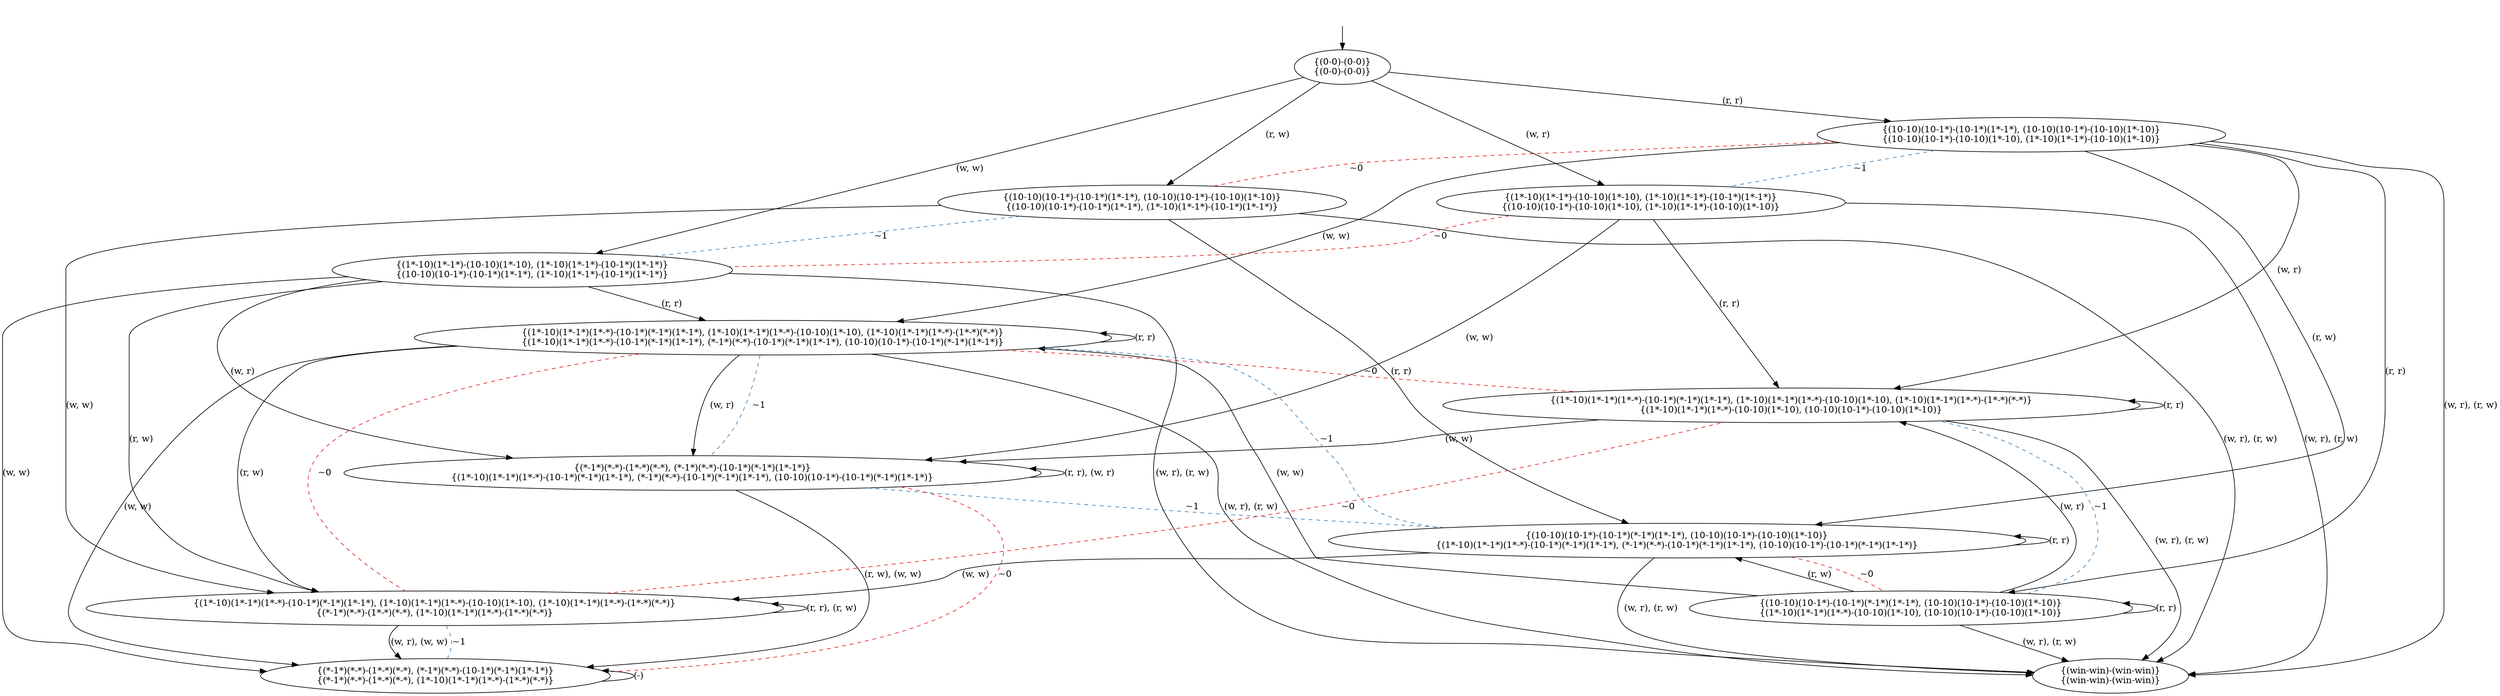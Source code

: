digraph  {
concentrate=False;
nodesep=0.5;
ranksep=0.5;
splines=True;
4628810216 [label="{(0-0)-(0-0)}\n{(0-0)-(0-0)}"];
4628810272 [label="{(10-10)(10-1*)-(10-1*)(1*-1*), (10-10)(10-1*)-(10-10)(1*-10)}\n{(10-10)(10-1*)-(10-10)(1*-10), (1*-10)(1*-1*)-(10-10)(1*-10)}"];
4628810440 [label="{(1*-10)(1*-1*)-(10-10)(1*-10), (1*-10)(1*-1*)-(10-1*)(1*-1*)}\n{(10-10)(10-1*)-(10-10)(1*-10), (1*-10)(1*-1*)-(10-10)(1*-10)}"];
4628810552 [label="{(10-10)(10-1*)-(10-1*)(1*-1*), (10-10)(10-1*)-(10-10)(1*-10)}\n{(10-10)(10-1*)-(10-1*)(1*-1*), (1*-10)(1*-1*)-(10-1*)(1*-1*)}"];
4628810720 [label="{(1*-10)(1*-1*)-(10-10)(1*-10), (1*-10)(1*-1*)-(10-1*)(1*-1*)}\n{(10-10)(10-1*)-(10-1*)(1*-1*), (1*-10)(1*-1*)-(10-1*)(1*-1*)}"];
4628810832 [label="{(10-10)(10-1*)-(10-1*)(*-1*)(1*-1*), (10-10)(10-1*)-(10-10)(1*-10)}\n{(1*-10)(1*-1*)(1*-*)-(10-10)(1*-10), (10-10)(10-1*)-(10-10)(1*-10)}"];
4628810944 [label="{(win-win)-(win-win)}\n{(win-win)-(win-win)}"];
4628811112 [label="{(1*-10)(1*-1*)(1*-*)-(10-1*)(*-1*)(1*-1*), (1*-10)(1*-1*)(1*-*)-(10-10)(1*-10), (1*-10)(1*-1*)(1*-*)-(1*-*)(*-*)}\n{(1*-10)(1*-1*)(1*-*)-(10-10)(1*-10), (10-10)(10-1*)-(10-10)(1*-10)}"];
4628811224 [label="{(10-10)(10-1*)-(10-1*)(*-1*)(1*-1*), (10-10)(10-1*)-(10-10)(1*-10)}\n{(1*-10)(1*-1*)(1*-*)-(10-1*)(*-1*)(1*-1*), (*-1*)(*-*)-(10-1*)(*-1*)(1*-1*), (10-10)(10-1*)-(10-1*)(*-1*)(1*-1*)}"];
4628811392 [label="{(1*-10)(1*-1*)(1*-*)-(10-1*)(*-1*)(1*-1*), (1*-10)(1*-1*)(1*-*)-(10-10)(1*-10), (1*-10)(1*-1*)(1*-*)-(1*-*)(*-*)}\n{(1*-10)(1*-1*)(1*-*)-(10-1*)(*-1*)(1*-1*), (*-1*)(*-*)-(10-1*)(*-1*)(1*-1*), (10-10)(10-1*)-(10-1*)(*-1*)(1*-1*)}"];
4628811672 [label="{(*-1*)(*-*)-(1*-*)(*-*), (*-1*)(*-*)-(10-1*)(*-1*)(1*-1*)}\n{(1*-10)(1*-1*)(1*-*)-(10-1*)(*-1*)(1*-1*), (*-1*)(*-*)-(10-1*)(*-1*)(1*-1*), (10-10)(10-1*)-(10-1*)(*-1*)(1*-1*)}"];
4628808144 [label="{(1*-10)(1*-1*)(1*-*)-(10-1*)(*-1*)(1*-1*), (1*-10)(1*-1*)(1*-*)-(10-10)(1*-10), (1*-10)(1*-1*)(1*-*)-(1*-*)(*-*)}\n{(*-1*)(*-*)-(1*-*)(*-*), (1*-10)(1*-1*)(1*-*)-(1*-*)(*-*)}"];
4626700384 [label="{(*-1*)(*-*)-(1*-*)(*-*), (*-1*)(*-*)-(10-1*)(*-1*)(1*-1*)}\n{(*-1*)(*-*)-(1*-*)(*-*), (1*-10)(1*-1*)(1*-*)-(1*-*)(*-*)}"];
hidden [label="", shape=none];
4628810216 -> 4628810272  [action="('r', 'r')", key="('r', 'r')", label="(r, r)"];
4628810216 -> 4628810440  [action="('w', 'r')", key="('w', 'r')", label="(w, r)"];
4628810216 -> 4628810552  [action="('r', 'w')", key="('r', 'w')", label="(r, w)"];
4628810216 -> 4628810720  [action="('w', 'w')", key="('w', 'w')", label="(w, w)"];
4628810272 -> 4628810832  [action="('r', 'r')", key="('r', 'r')", label="(r, r)"];
4628810272 -> 4628811112  [action="('w', 'r')", key="('w', 'r')", label="(w, r)"];
4628810272 -> 4628811224  [action="('r', 'w')", key="('r', 'w')", label="(r, w)"];
4628810272 -> 4628811392  [action="('w', 'w')", key="('w', 'w')", label="(w, w)"];
4628810272 -> 4628810944  [action="(('w', 'r'), ('r', 'w'))", key="(('w', 'r'), ('r', 'w'))", label="(w, r), (r, w)"];
4628810272 -> 4628810552  [arrowhead=none, color=1, colorscheme=set19, constraint=True, key=0, label="~0", style=dashed];
4628810272 -> 4628810440  [arrowhead=none, color=2, colorscheme=set19, constraint=True, key=0, label="~1", style=dashed];
4628810440 -> 4628811112  [action="('r', 'r')", key="('r', 'r')", label="(r, r)"];
4628810440 -> 4628811672  [action="('w', 'w')", key="('w', 'w')", label="(w, w)"];
4628810440 -> 4628810944  [action="(('w', 'r'), ('r', 'w'))", key="(('w', 'r'), ('r', 'w'))", label="(w, r), (r, w)"];
4628810440 -> 4628810720  [arrowhead=none, color=1, colorscheme=set19, constraint=True, key=0, label="~0", style=dashed];
4628810552 -> 4628811224  [action="('r', 'r')", key="('r', 'r')", label="(r, r)"];
4628810552 -> 4628808144  [action="('w', 'w')", key="('w', 'w')", label="(w, w)"];
4628810552 -> 4628810944  [action="(('w', 'r'), ('r', 'w'))", key="(('w', 'r'), ('r', 'w'))", label="(w, r), (r, w)"];
4628810552 -> 4628810720  [arrowhead=none, color=2, colorscheme=set19, constraint=True, key=0, label="~1", style=dashed];
4628810720 -> 4628811392  [action="('r', 'r')", key="('r', 'r')", label="(r, r)"];
4628810720 -> 4628811672  [action="('w', 'r')", key="('w', 'r')", label="(w, r)"];
4628810720 -> 4628808144  [action="('r', 'w')", key="('r', 'w')", label="(r, w)"];
4628810720 -> 4626700384  [action="('w', 'w')", key="('w', 'w')", label="(w, w)"];
4628810720 -> 4628810944  [action="(('w', 'r'), ('r', 'w'))", key="(('w', 'r'), ('r', 'w'))", label="(w, r), (r, w)"];
4628810832 -> 4628810832  [action="('r', 'r')", dir=back, key="('r', 'r')", label="(r, r)"];
4628810832 -> 4628811112  [action="('w', 'r')", key="('w', 'r')", label="(w, r)"];
4628810832 -> 4628811112  [arrowhead=none, color=2, colorscheme=set19, constraint=True, key=1, label="~1", style=dashed];
4628810832 -> 4628811224  [action="('r', 'w')", key="('r', 'w')", label="(r, w)"];
4628810832 -> 4628811392  [action="('w', 'w')", key="('w', 'w')", label="(w, w)"];
4628810832 -> 4628810944  [action="(('w', 'r'), ('r', 'w'))", key="(('w', 'r'), ('r', 'w'))", label="(w, r), (r, w)"];
4628811112 -> 4628811112  [action="('r', 'r')", dir=back, key="('r', 'r')", label="(r, r)"];
4628811112 -> 4628811672  [action="('w', 'w')", key="('w', 'w')", label="(w, w)"];
4628811112 -> 4628810944  [action="(('w', 'r'), ('r', 'w'))", key="(('w', 'r'), ('r', 'w'))", label="(w, r), (r, w)"];
4628811224 -> 4628811224  [action="('r', 'r')", dir=back, key="('r', 'r')", label="(r, r)"];
4628811224 -> 4628808144  [action="('w', 'w')", key="('w', 'w')", label="(w, w)"];
4628811224 -> 4628810944  [action="(('w', 'r'), ('r', 'w'))", key="(('w', 'r'), ('r', 'w'))", label="(w, r), (r, w)"];
4628811224 -> 4628810832  [arrowhead=none, color=1, colorscheme=set19, constraint=True, key=0, label="~0", style=dashed];
4628811392 -> 4628811392  [action="('r', 'r')", dir=back, key="('r', 'r')", label="(r, r)"];
4628811392 -> 4628811672  [action="('w', 'r')", key="('w', 'r')", label="(w, r)"];
4628811392 -> 4628811672  [arrowhead=none, color=2, colorscheme=set19, constraint=True, key=1, label="~1", style=dashed];
4628811392 -> 4628808144  [action="('r', 'w')", key="('r', 'w')", label="(r, w)"];
4628811392 -> 4628808144  [arrowhead=none, color=1, colorscheme=set19, constraint=True, key=1, label="~0", style=dashed];
4628811392 -> 4626700384  [action="('w', 'w')", key="('w', 'w')", label="(w, w)"];
4628811392 -> 4628810944  [action="(('w', 'r'), ('r', 'w'))", key="(('w', 'r'), ('r', 'w'))", label="(w, r), (r, w)"];
4628811392 -> 4628811112  [arrowhead=none, color=1, colorscheme=set19, constraint=True, key=0, label="~0", style=dashed];
4628811392 -> 4628811224  [arrowhead=none, color=2, colorscheme=set19, constraint=True, key=0, label="~1", style=dashed];
4628811672 -> 4628811672  [action="(('r', 'r'), ('w', 'r'))", dir=back, key="(('r', 'r'), ('w', 'r'))", label="(r, r), (w, r)"];
4628811672 -> 4626700384  [action="(('r', 'w'), ('w', 'w'))", key="(('r', 'w'), ('w', 'w'))", label="(r, w), (w, w)"];
4628811672 -> 4626700384  [arrowhead=none, color=1, colorscheme=set19, constraint=True, key=1, label="~0", style=dashed];
4628811672 -> 4628811224  [arrowhead=none, color=2, colorscheme=set19, constraint=True, key=0, label="~1", style=dashed];
4628808144 -> 4628808144  [action="(('r', 'r'), ('r', 'w'))", dir=back, key="(('r', 'r'), ('r', 'w'))", label="(r, r), (r, w)"];
4628808144 -> 4626700384  [action="(('w', 'r'), ('w', 'w'))", key="(('w', 'r'), ('w', 'w'))", label="(w, r), (w, w)"];
4628808144 -> 4626700384  [arrowhead=none, color=2, colorscheme=set19, constraint=True, key=1, label="~1", style=dashed];
4628808144 -> 4628811112  [arrowhead=none, color=1, colorscheme=set19, constraint=True, key=0, label="~0", style=dashed];
4626700384 -> 4626700384  [action="(('r', 'r'), ('w', 'r'), ('r', 'w'), ('w', 'w'))", dir=back, key="(('r', 'r'), ('w', 'r'), ('r', 'w'), ('w', 'w'))", label="(-)"];
hidden -> 4628810216  [key=0];
}
